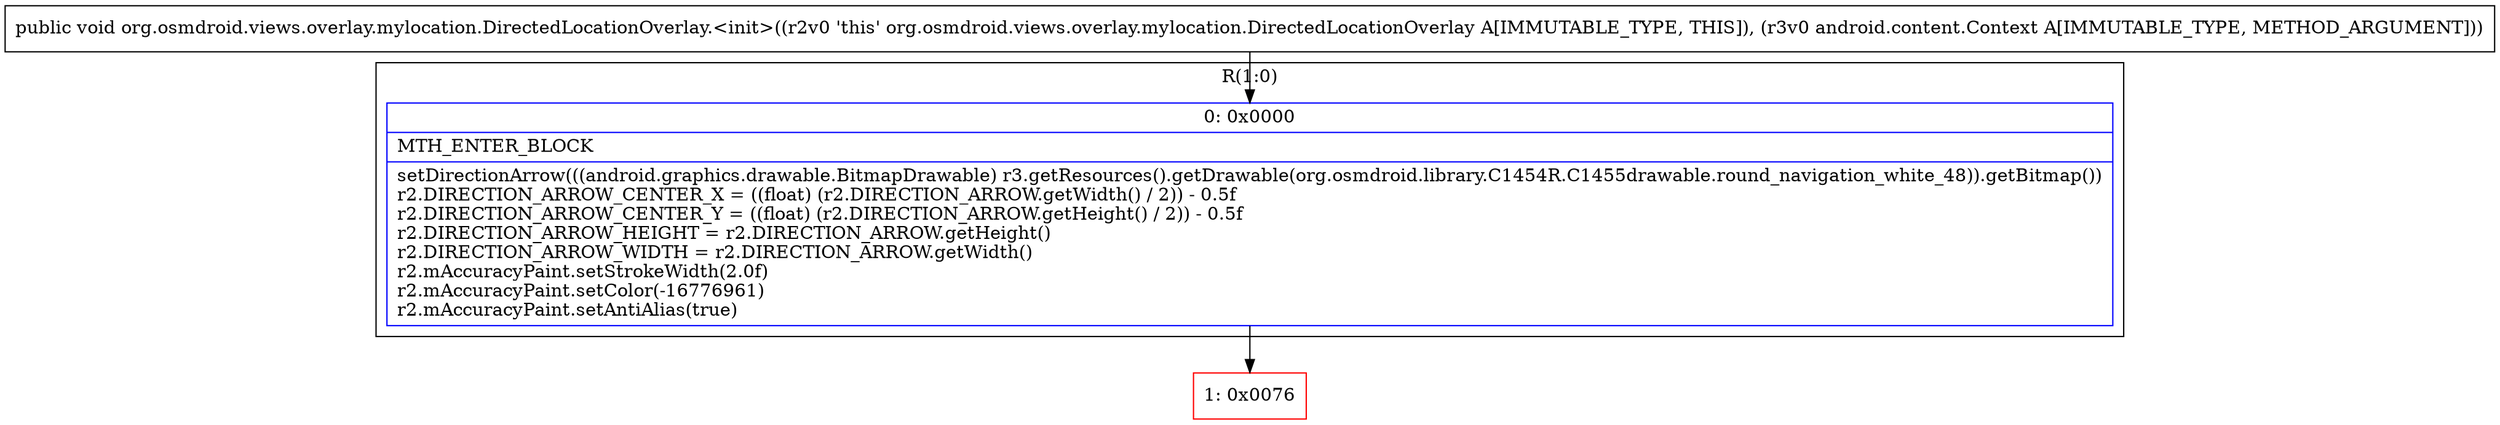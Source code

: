 digraph "CFG fororg.osmdroid.views.overlay.mylocation.DirectedLocationOverlay.\<init\>(Landroid\/content\/Context;)V" {
subgraph cluster_Region_1940650861 {
label = "R(1:0)";
node [shape=record,color=blue];
Node_0 [shape=record,label="{0\:\ 0x0000|MTH_ENTER_BLOCK\l|setDirectionArrow(((android.graphics.drawable.BitmapDrawable) r3.getResources().getDrawable(org.osmdroid.library.C1454R.C1455drawable.round_navigation_white_48)).getBitmap())\lr2.DIRECTION_ARROW_CENTER_X = ((float) (r2.DIRECTION_ARROW.getWidth() \/ 2)) \- 0.5f\lr2.DIRECTION_ARROW_CENTER_Y = ((float) (r2.DIRECTION_ARROW.getHeight() \/ 2)) \- 0.5f\lr2.DIRECTION_ARROW_HEIGHT = r2.DIRECTION_ARROW.getHeight()\lr2.DIRECTION_ARROW_WIDTH = r2.DIRECTION_ARROW.getWidth()\lr2.mAccuracyPaint.setStrokeWidth(2.0f)\lr2.mAccuracyPaint.setColor(\-16776961)\lr2.mAccuracyPaint.setAntiAlias(true)\l}"];
}
Node_1 [shape=record,color=red,label="{1\:\ 0x0076}"];
MethodNode[shape=record,label="{public void org.osmdroid.views.overlay.mylocation.DirectedLocationOverlay.\<init\>((r2v0 'this' org.osmdroid.views.overlay.mylocation.DirectedLocationOverlay A[IMMUTABLE_TYPE, THIS]), (r3v0 android.content.Context A[IMMUTABLE_TYPE, METHOD_ARGUMENT])) }"];
MethodNode -> Node_0;
Node_0 -> Node_1;
}

